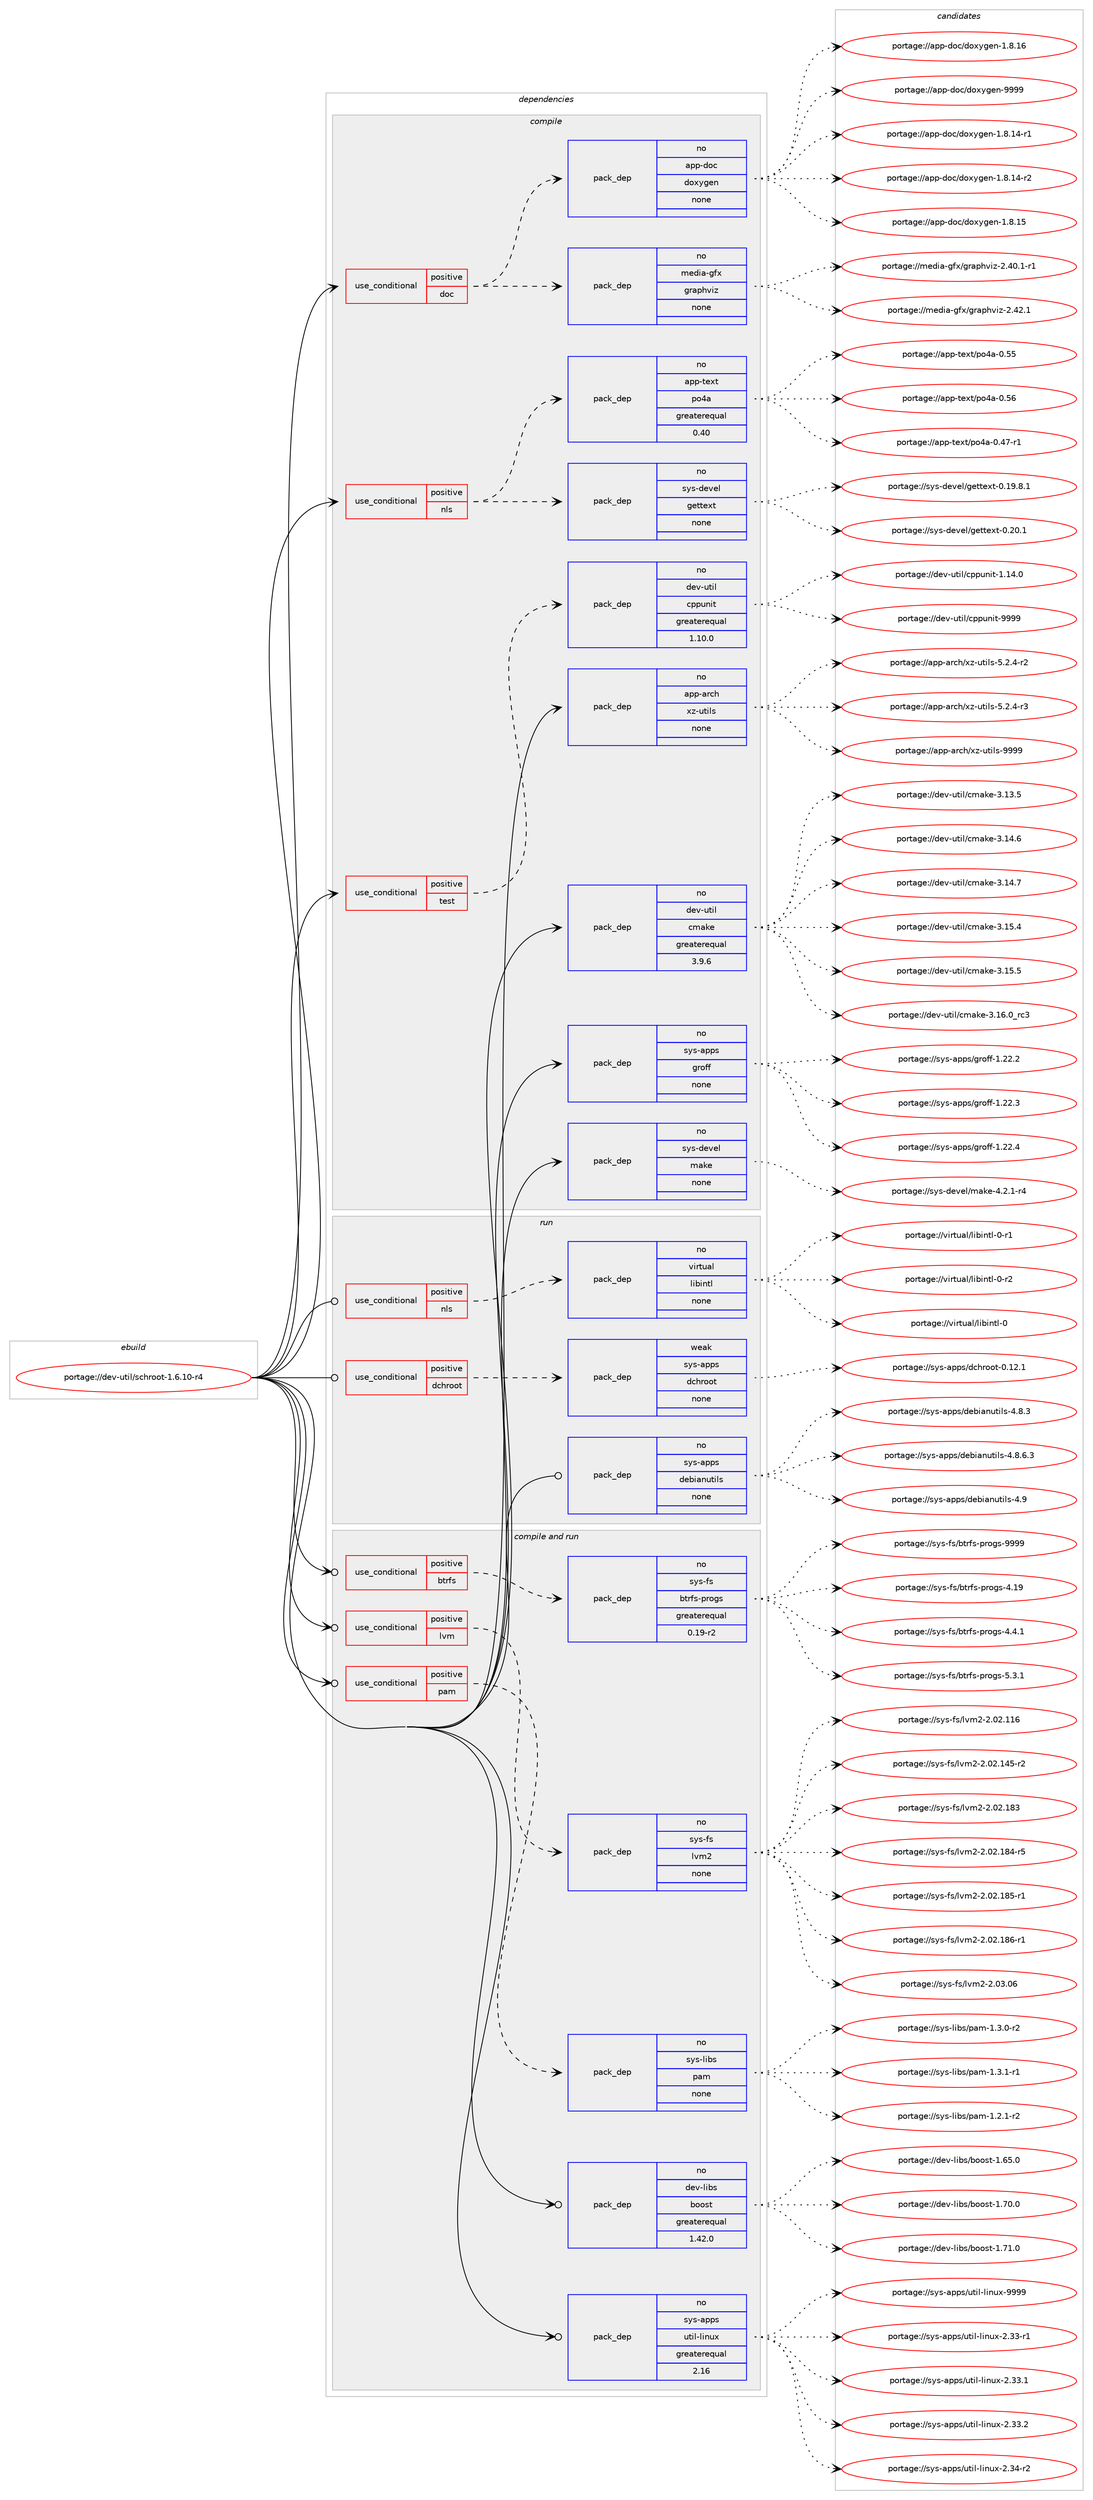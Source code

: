 digraph prolog {

# *************
# Graph options
# *************

newrank=true;
concentrate=true;
compound=true;
graph [rankdir=LR,fontname=Helvetica,fontsize=10,ranksep=1.5];#, ranksep=2.5, nodesep=0.2];
edge  [arrowhead=vee];
node  [fontname=Helvetica,fontsize=10];

# **********
# The ebuild
# **********

subgraph cluster_leftcol {
color=gray;
rank=same;
label=<<i>ebuild</i>>;
id [label="portage://dev-util/schroot-1.6.10-r4", color=red, width=4, href="../dev-util/schroot-1.6.10-r4.svg"];
}

# ****************
# The dependencies
# ****************

subgraph cluster_midcol {
color=gray;
label=<<i>dependencies</i>>;
subgraph cluster_compile {
fillcolor="#eeeeee";
style=filled;
label=<<i>compile</i>>;
subgraph cond71791 {
dependency265167 [label=<<TABLE BORDER="0" CELLBORDER="1" CELLSPACING="0" CELLPADDING="4"><TR><TD ROWSPAN="3" CELLPADDING="10">use_conditional</TD></TR><TR><TD>positive</TD></TR><TR><TD>doc</TD></TR></TABLE>>, shape=none, color=red];
subgraph pack189677 {
dependency265168 [label=<<TABLE BORDER="0" CELLBORDER="1" CELLSPACING="0" CELLPADDING="4" WIDTH="220"><TR><TD ROWSPAN="6" CELLPADDING="30">pack_dep</TD></TR><TR><TD WIDTH="110">no</TD></TR><TR><TD>app-doc</TD></TR><TR><TD>doxygen</TD></TR><TR><TD>none</TD></TR><TR><TD></TD></TR></TABLE>>, shape=none, color=blue];
}
dependency265167:e -> dependency265168:w [weight=20,style="dashed",arrowhead="vee"];
subgraph pack189678 {
dependency265169 [label=<<TABLE BORDER="0" CELLBORDER="1" CELLSPACING="0" CELLPADDING="4" WIDTH="220"><TR><TD ROWSPAN="6" CELLPADDING="30">pack_dep</TD></TR><TR><TD WIDTH="110">no</TD></TR><TR><TD>media-gfx</TD></TR><TR><TD>graphviz</TD></TR><TR><TD>none</TD></TR><TR><TD></TD></TR></TABLE>>, shape=none, color=blue];
}
dependency265167:e -> dependency265169:w [weight=20,style="dashed",arrowhead="vee"];
}
id:e -> dependency265167:w [weight=20,style="solid",arrowhead="vee"];
subgraph cond71792 {
dependency265170 [label=<<TABLE BORDER="0" CELLBORDER="1" CELLSPACING="0" CELLPADDING="4"><TR><TD ROWSPAN="3" CELLPADDING="10">use_conditional</TD></TR><TR><TD>positive</TD></TR><TR><TD>nls</TD></TR></TABLE>>, shape=none, color=red];
subgraph pack189679 {
dependency265171 [label=<<TABLE BORDER="0" CELLBORDER="1" CELLSPACING="0" CELLPADDING="4" WIDTH="220"><TR><TD ROWSPAN="6" CELLPADDING="30">pack_dep</TD></TR><TR><TD WIDTH="110">no</TD></TR><TR><TD>app-text</TD></TR><TR><TD>po4a</TD></TR><TR><TD>greaterequal</TD></TR><TR><TD>0.40</TD></TR></TABLE>>, shape=none, color=blue];
}
dependency265170:e -> dependency265171:w [weight=20,style="dashed",arrowhead="vee"];
subgraph pack189680 {
dependency265172 [label=<<TABLE BORDER="0" CELLBORDER="1" CELLSPACING="0" CELLPADDING="4" WIDTH="220"><TR><TD ROWSPAN="6" CELLPADDING="30">pack_dep</TD></TR><TR><TD WIDTH="110">no</TD></TR><TR><TD>sys-devel</TD></TR><TR><TD>gettext</TD></TR><TR><TD>none</TD></TR><TR><TD></TD></TR></TABLE>>, shape=none, color=blue];
}
dependency265170:e -> dependency265172:w [weight=20,style="dashed",arrowhead="vee"];
}
id:e -> dependency265170:w [weight=20,style="solid",arrowhead="vee"];
subgraph cond71793 {
dependency265173 [label=<<TABLE BORDER="0" CELLBORDER="1" CELLSPACING="0" CELLPADDING="4"><TR><TD ROWSPAN="3" CELLPADDING="10">use_conditional</TD></TR><TR><TD>positive</TD></TR><TR><TD>test</TD></TR></TABLE>>, shape=none, color=red];
subgraph pack189681 {
dependency265174 [label=<<TABLE BORDER="0" CELLBORDER="1" CELLSPACING="0" CELLPADDING="4" WIDTH="220"><TR><TD ROWSPAN="6" CELLPADDING="30">pack_dep</TD></TR><TR><TD WIDTH="110">no</TD></TR><TR><TD>dev-util</TD></TR><TR><TD>cppunit</TD></TR><TR><TD>greaterequal</TD></TR><TR><TD>1.10.0</TD></TR></TABLE>>, shape=none, color=blue];
}
dependency265173:e -> dependency265174:w [weight=20,style="dashed",arrowhead="vee"];
}
id:e -> dependency265173:w [weight=20,style="solid",arrowhead="vee"];
subgraph pack189682 {
dependency265175 [label=<<TABLE BORDER="0" CELLBORDER="1" CELLSPACING="0" CELLPADDING="4" WIDTH="220"><TR><TD ROWSPAN="6" CELLPADDING="30">pack_dep</TD></TR><TR><TD WIDTH="110">no</TD></TR><TR><TD>app-arch</TD></TR><TR><TD>xz-utils</TD></TR><TR><TD>none</TD></TR><TR><TD></TD></TR></TABLE>>, shape=none, color=blue];
}
id:e -> dependency265175:w [weight=20,style="solid",arrowhead="vee"];
subgraph pack189683 {
dependency265176 [label=<<TABLE BORDER="0" CELLBORDER="1" CELLSPACING="0" CELLPADDING="4" WIDTH="220"><TR><TD ROWSPAN="6" CELLPADDING="30">pack_dep</TD></TR><TR><TD WIDTH="110">no</TD></TR><TR><TD>dev-util</TD></TR><TR><TD>cmake</TD></TR><TR><TD>greaterequal</TD></TR><TR><TD>3.9.6</TD></TR></TABLE>>, shape=none, color=blue];
}
id:e -> dependency265176:w [weight=20,style="solid",arrowhead="vee"];
subgraph pack189684 {
dependency265177 [label=<<TABLE BORDER="0" CELLBORDER="1" CELLSPACING="0" CELLPADDING="4" WIDTH="220"><TR><TD ROWSPAN="6" CELLPADDING="30">pack_dep</TD></TR><TR><TD WIDTH="110">no</TD></TR><TR><TD>sys-apps</TD></TR><TR><TD>groff</TD></TR><TR><TD>none</TD></TR><TR><TD></TD></TR></TABLE>>, shape=none, color=blue];
}
id:e -> dependency265177:w [weight=20,style="solid",arrowhead="vee"];
subgraph pack189685 {
dependency265178 [label=<<TABLE BORDER="0" CELLBORDER="1" CELLSPACING="0" CELLPADDING="4" WIDTH="220"><TR><TD ROWSPAN="6" CELLPADDING="30">pack_dep</TD></TR><TR><TD WIDTH="110">no</TD></TR><TR><TD>sys-devel</TD></TR><TR><TD>make</TD></TR><TR><TD>none</TD></TR><TR><TD></TD></TR></TABLE>>, shape=none, color=blue];
}
id:e -> dependency265178:w [weight=20,style="solid",arrowhead="vee"];
}
subgraph cluster_compileandrun {
fillcolor="#eeeeee";
style=filled;
label=<<i>compile and run</i>>;
subgraph cond71794 {
dependency265179 [label=<<TABLE BORDER="0" CELLBORDER="1" CELLSPACING="0" CELLPADDING="4"><TR><TD ROWSPAN="3" CELLPADDING="10">use_conditional</TD></TR><TR><TD>positive</TD></TR><TR><TD>btrfs</TD></TR></TABLE>>, shape=none, color=red];
subgraph pack189686 {
dependency265180 [label=<<TABLE BORDER="0" CELLBORDER="1" CELLSPACING="0" CELLPADDING="4" WIDTH="220"><TR><TD ROWSPAN="6" CELLPADDING="30">pack_dep</TD></TR><TR><TD WIDTH="110">no</TD></TR><TR><TD>sys-fs</TD></TR><TR><TD>btrfs-progs</TD></TR><TR><TD>greaterequal</TD></TR><TR><TD>0.19-r2</TD></TR></TABLE>>, shape=none, color=blue];
}
dependency265179:e -> dependency265180:w [weight=20,style="dashed",arrowhead="vee"];
}
id:e -> dependency265179:w [weight=20,style="solid",arrowhead="odotvee"];
subgraph cond71795 {
dependency265181 [label=<<TABLE BORDER="0" CELLBORDER="1" CELLSPACING="0" CELLPADDING="4"><TR><TD ROWSPAN="3" CELLPADDING="10">use_conditional</TD></TR><TR><TD>positive</TD></TR><TR><TD>lvm</TD></TR></TABLE>>, shape=none, color=red];
subgraph pack189687 {
dependency265182 [label=<<TABLE BORDER="0" CELLBORDER="1" CELLSPACING="0" CELLPADDING="4" WIDTH="220"><TR><TD ROWSPAN="6" CELLPADDING="30">pack_dep</TD></TR><TR><TD WIDTH="110">no</TD></TR><TR><TD>sys-fs</TD></TR><TR><TD>lvm2</TD></TR><TR><TD>none</TD></TR><TR><TD></TD></TR></TABLE>>, shape=none, color=blue];
}
dependency265181:e -> dependency265182:w [weight=20,style="dashed",arrowhead="vee"];
}
id:e -> dependency265181:w [weight=20,style="solid",arrowhead="odotvee"];
subgraph cond71796 {
dependency265183 [label=<<TABLE BORDER="0" CELLBORDER="1" CELLSPACING="0" CELLPADDING="4"><TR><TD ROWSPAN="3" CELLPADDING="10">use_conditional</TD></TR><TR><TD>positive</TD></TR><TR><TD>pam</TD></TR></TABLE>>, shape=none, color=red];
subgraph pack189688 {
dependency265184 [label=<<TABLE BORDER="0" CELLBORDER="1" CELLSPACING="0" CELLPADDING="4" WIDTH="220"><TR><TD ROWSPAN="6" CELLPADDING="30">pack_dep</TD></TR><TR><TD WIDTH="110">no</TD></TR><TR><TD>sys-libs</TD></TR><TR><TD>pam</TD></TR><TR><TD>none</TD></TR><TR><TD></TD></TR></TABLE>>, shape=none, color=blue];
}
dependency265183:e -> dependency265184:w [weight=20,style="dashed",arrowhead="vee"];
}
id:e -> dependency265183:w [weight=20,style="solid",arrowhead="odotvee"];
subgraph pack189689 {
dependency265185 [label=<<TABLE BORDER="0" CELLBORDER="1" CELLSPACING="0" CELLPADDING="4" WIDTH="220"><TR><TD ROWSPAN="6" CELLPADDING="30">pack_dep</TD></TR><TR><TD WIDTH="110">no</TD></TR><TR><TD>dev-libs</TD></TR><TR><TD>boost</TD></TR><TR><TD>greaterequal</TD></TR><TR><TD>1.42.0</TD></TR></TABLE>>, shape=none, color=blue];
}
id:e -> dependency265185:w [weight=20,style="solid",arrowhead="odotvee"];
subgraph pack189690 {
dependency265186 [label=<<TABLE BORDER="0" CELLBORDER="1" CELLSPACING="0" CELLPADDING="4" WIDTH="220"><TR><TD ROWSPAN="6" CELLPADDING="30">pack_dep</TD></TR><TR><TD WIDTH="110">no</TD></TR><TR><TD>sys-apps</TD></TR><TR><TD>util-linux</TD></TR><TR><TD>greaterequal</TD></TR><TR><TD>2.16</TD></TR></TABLE>>, shape=none, color=blue];
}
id:e -> dependency265186:w [weight=20,style="solid",arrowhead="odotvee"];
}
subgraph cluster_run {
fillcolor="#eeeeee";
style=filled;
label=<<i>run</i>>;
subgraph cond71797 {
dependency265187 [label=<<TABLE BORDER="0" CELLBORDER="1" CELLSPACING="0" CELLPADDING="4"><TR><TD ROWSPAN="3" CELLPADDING="10">use_conditional</TD></TR><TR><TD>positive</TD></TR><TR><TD>dchroot</TD></TR></TABLE>>, shape=none, color=red];
subgraph pack189691 {
dependency265188 [label=<<TABLE BORDER="0" CELLBORDER="1" CELLSPACING="0" CELLPADDING="4" WIDTH="220"><TR><TD ROWSPAN="6" CELLPADDING="30">pack_dep</TD></TR><TR><TD WIDTH="110">weak</TD></TR><TR><TD>sys-apps</TD></TR><TR><TD>dchroot</TD></TR><TR><TD>none</TD></TR><TR><TD></TD></TR></TABLE>>, shape=none, color=blue];
}
dependency265187:e -> dependency265188:w [weight=20,style="dashed",arrowhead="vee"];
}
id:e -> dependency265187:w [weight=20,style="solid",arrowhead="odot"];
subgraph cond71798 {
dependency265189 [label=<<TABLE BORDER="0" CELLBORDER="1" CELLSPACING="0" CELLPADDING="4"><TR><TD ROWSPAN="3" CELLPADDING="10">use_conditional</TD></TR><TR><TD>positive</TD></TR><TR><TD>nls</TD></TR></TABLE>>, shape=none, color=red];
subgraph pack189692 {
dependency265190 [label=<<TABLE BORDER="0" CELLBORDER="1" CELLSPACING="0" CELLPADDING="4" WIDTH="220"><TR><TD ROWSPAN="6" CELLPADDING="30">pack_dep</TD></TR><TR><TD WIDTH="110">no</TD></TR><TR><TD>virtual</TD></TR><TR><TD>libintl</TD></TR><TR><TD>none</TD></TR><TR><TD></TD></TR></TABLE>>, shape=none, color=blue];
}
dependency265189:e -> dependency265190:w [weight=20,style="dashed",arrowhead="vee"];
}
id:e -> dependency265189:w [weight=20,style="solid",arrowhead="odot"];
subgraph pack189693 {
dependency265191 [label=<<TABLE BORDER="0" CELLBORDER="1" CELLSPACING="0" CELLPADDING="4" WIDTH="220"><TR><TD ROWSPAN="6" CELLPADDING="30">pack_dep</TD></TR><TR><TD WIDTH="110">no</TD></TR><TR><TD>sys-apps</TD></TR><TR><TD>debianutils</TD></TR><TR><TD>none</TD></TR><TR><TD></TD></TR></TABLE>>, shape=none, color=blue];
}
id:e -> dependency265191:w [weight=20,style="solid",arrowhead="odot"];
}
}

# **************
# The candidates
# **************

subgraph cluster_choices {
rank=same;
color=gray;
label=<<i>candidates</i>>;

subgraph choice189677 {
color=black;
nodesep=1;
choiceportage97112112451001119947100111120121103101110454946564649524511449 [label="portage://app-doc/doxygen-1.8.14-r1", color=red, width=4,href="../app-doc/doxygen-1.8.14-r1.svg"];
choiceportage97112112451001119947100111120121103101110454946564649524511450 [label="portage://app-doc/doxygen-1.8.14-r2", color=red, width=4,href="../app-doc/doxygen-1.8.14-r2.svg"];
choiceportage9711211245100111994710011112012110310111045494656464953 [label="portage://app-doc/doxygen-1.8.15", color=red, width=4,href="../app-doc/doxygen-1.8.15.svg"];
choiceportage9711211245100111994710011112012110310111045494656464954 [label="portage://app-doc/doxygen-1.8.16", color=red, width=4,href="../app-doc/doxygen-1.8.16.svg"];
choiceportage971121124510011199471001111201211031011104557575757 [label="portage://app-doc/doxygen-9999", color=red, width=4,href="../app-doc/doxygen-9999.svg"];
dependency265168:e -> choiceportage97112112451001119947100111120121103101110454946564649524511449:w [style=dotted,weight="100"];
dependency265168:e -> choiceportage97112112451001119947100111120121103101110454946564649524511450:w [style=dotted,weight="100"];
dependency265168:e -> choiceportage9711211245100111994710011112012110310111045494656464953:w [style=dotted,weight="100"];
dependency265168:e -> choiceportage9711211245100111994710011112012110310111045494656464954:w [style=dotted,weight="100"];
dependency265168:e -> choiceportage971121124510011199471001111201211031011104557575757:w [style=dotted,weight="100"];
}
subgraph choice189678 {
color=black;
nodesep=1;
choiceportage10910110010597451031021204710311497112104118105122455046524846494511449 [label="portage://media-gfx/graphviz-2.40.1-r1", color=red, width=4,href="../media-gfx/graphviz-2.40.1-r1.svg"];
choiceportage1091011001059745103102120471031149711210411810512245504652504649 [label="portage://media-gfx/graphviz-2.42.1", color=red, width=4,href="../media-gfx/graphviz-2.42.1.svg"];
dependency265169:e -> choiceportage10910110010597451031021204710311497112104118105122455046524846494511449:w [style=dotted,weight="100"];
dependency265169:e -> choiceportage1091011001059745103102120471031149711210411810512245504652504649:w [style=dotted,weight="100"];
}
subgraph choice189679 {
color=black;
nodesep=1;
choiceportage971121124511610112011647112111529745484652554511449 [label="portage://app-text/po4a-0.47-r1", color=red, width=4,href="../app-text/po4a-0.47-r1.svg"];
choiceportage97112112451161011201164711211152974548465353 [label="portage://app-text/po4a-0.55", color=red, width=4,href="../app-text/po4a-0.55.svg"];
choiceportage97112112451161011201164711211152974548465354 [label="portage://app-text/po4a-0.56", color=red, width=4,href="../app-text/po4a-0.56.svg"];
dependency265171:e -> choiceportage971121124511610112011647112111529745484652554511449:w [style=dotted,weight="100"];
dependency265171:e -> choiceportage97112112451161011201164711211152974548465353:w [style=dotted,weight="100"];
dependency265171:e -> choiceportage97112112451161011201164711211152974548465354:w [style=dotted,weight="100"];
}
subgraph choice189680 {
color=black;
nodesep=1;
choiceportage1151211154510010111810110847103101116116101120116454846495746564649 [label="portage://sys-devel/gettext-0.19.8.1", color=red, width=4,href="../sys-devel/gettext-0.19.8.1.svg"];
choiceportage115121115451001011181011084710310111611610112011645484650484649 [label="portage://sys-devel/gettext-0.20.1", color=red, width=4,href="../sys-devel/gettext-0.20.1.svg"];
dependency265172:e -> choiceportage1151211154510010111810110847103101116116101120116454846495746564649:w [style=dotted,weight="100"];
dependency265172:e -> choiceportage115121115451001011181011084710310111611610112011645484650484649:w [style=dotted,weight="100"];
}
subgraph choice189681 {
color=black;
nodesep=1;
choiceportage10010111845117116105108479911211211711010511645494649524648 [label="portage://dev-util/cppunit-1.14.0", color=red, width=4,href="../dev-util/cppunit-1.14.0.svg"];
choiceportage1001011184511711610510847991121121171101051164557575757 [label="portage://dev-util/cppunit-9999", color=red, width=4,href="../dev-util/cppunit-9999.svg"];
dependency265174:e -> choiceportage10010111845117116105108479911211211711010511645494649524648:w [style=dotted,weight="100"];
dependency265174:e -> choiceportage1001011184511711610510847991121121171101051164557575757:w [style=dotted,weight="100"];
}
subgraph choice189682 {
color=black;
nodesep=1;
choiceportage9711211245971149910447120122451171161051081154553465046524511450 [label="portage://app-arch/xz-utils-5.2.4-r2", color=red, width=4,href="../app-arch/xz-utils-5.2.4-r2.svg"];
choiceportage9711211245971149910447120122451171161051081154553465046524511451 [label="portage://app-arch/xz-utils-5.2.4-r3", color=red, width=4,href="../app-arch/xz-utils-5.2.4-r3.svg"];
choiceportage9711211245971149910447120122451171161051081154557575757 [label="portage://app-arch/xz-utils-9999", color=red, width=4,href="../app-arch/xz-utils-9999.svg"];
dependency265175:e -> choiceportage9711211245971149910447120122451171161051081154553465046524511450:w [style=dotted,weight="100"];
dependency265175:e -> choiceportage9711211245971149910447120122451171161051081154553465046524511451:w [style=dotted,weight="100"];
dependency265175:e -> choiceportage9711211245971149910447120122451171161051081154557575757:w [style=dotted,weight="100"];
}
subgraph choice189683 {
color=black;
nodesep=1;
choiceportage1001011184511711610510847991099710710145514649514653 [label="portage://dev-util/cmake-3.13.5", color=red, width=4,href="../dev-util/cmake-3.13.5.svg"];
choiceportage1001011184511711610510847991099710710145514649524654 [label="portage://dev-util/cmake-3.14.6", color=red, width=4,href="../dev-util/cmake-3.14.6.svg"];
choiceportage1001011184511711610510847991099710710145514649524655 [label="portage://dev-util/cmake-3.14.7", color=red, width=4,href="../dev-util/cmake-3.14.7.svg"];
choiceportage1001011184511711610510847991099710710145514649534652 [label="portage://dev-util/cmake-3.15.4", color=red, width=4,href="../dev-util/cmake-3.15.4.svg"];
choiceportage1001011184511711610510847991099710710145514649534653 [label="portage://dev-util/cmake-3.15.5", color=red, width=4,href="../dev-util/cmake-3.15.5.svg"];
choiceportage1001011184511711610510847991099710710145514649544648951149951 [label="portage://dev-util/cmake-3.16.0_rc3", color=red, width=4,href="../dev-util/cmake-3.16.0_rc3.svg"];
dependency265176:e -> choiceportage1001011184511711610510847991099710710145514649514653:w [style=dotted,weight="100"];
dependency265176:e -> choiceportage1001011184511711610510847991099710710145514649524654:w [style=dotted,weight="100"];
dependency265176:e -> choiceportage1001011184511711610510847991099710710145514649524655:w [style=dotted,weight="100"];
dependency265176:e -> choiceportage1001011184511711610510847991099710710145514649534652:w [style=dotted,weight="100"];
dependency265176:e -> choiceportage1001011184511711610510847991099710710145514649534653:w [style=dotted,weight="100"];
dependency265176:e -> choiceportage1001011184511711610510847991099710710145514649544648951149951:w [style=dotted,weight="100"];
}
subgraph choice189684 {
color=black;
nodesep=1;
choiceportage11512111545971121121154710311411110210245494650504650 [label="portage://sys-apps/groff-1.22.2", color=red, width=4,href="../sys-apps/groff-1.22.2.svg"];
choiceportage11512111545971121121154710311411110210245494650504651 [label="portage://sys-apps/groff-1.22.3", color=red, width=4,href="../sys-apps/groff-1.22.3.svg"];
choiceportage11512111545971121121154710311411110210245494650504652 [label="portage://sys-apps/groff-1.22.4", color=red, width=4,href="../sys-apps/groff-1.22.4.svg"];
dependency265177:e -> choiceportage11512111545971121121154710311411110210245494650504650:w [style=dotted,weight="100"];
dependency265177:e -> choiceportage11512111545971121121154710311411110210245494650504651:w [style=dotted,weight="100"];
dependency265177:e -> choiceportage11512111545971121121154710311411110210245494650504652:w [style=dotted,weight="100"];
}
subgraph choice189685 {
color=black;
nodesep=1;
choiceportage1151211154510010111810110847109971071014552465046494511452 [label="portage://sys-devel/make-4.2.1-r4", color=red, width=4,href="../sys-devel/make-4.2.1-r4.svg"];
dependency265178:e -> choiceportage1151211154510010111810110847109971071014552465046494511452:w [style=dotted,weight="100"];
}
subgraph choice189686 {
color=black;
nodesep=1;
choiceportage115121115451021154798116114102115451121141111031154552464957 [label="portage://sys-fs/btrfs-progs-4.19", color=red, width=4,href="../sys-fs/btrfs-progs-4.19.svg"];
choiceportage11512111545102115479811611410211545112114111103115455246524649 [label="portage://sys-fs/btrfs-progs-4.4.1", color=red, width=4,href="../sys-fs/btrfs-progs-4.4.1.svg"];
choiceportage11512111545102115479811611410211545112114111103115455346514649 [label="portage://sys-fs/btrfs-progs-5.3.1", color=red, width=4,href="../sys-fs/btrfs-progs-5.3.1.svg"];
choiceportage115121115451021154798116114102115451121141111031154557575757 [label="portage://sys-fs/btrfs-progs-9999", color=red, width=4,href="../sys-fs/btrfs-progs-9999.svg"];
dependency265180:e -> choiceportage115121115451021154798116114102115451121141111031154552464957:w [style=dotted,weight="100"];
dependency265180:e -> choiceportage11512111545102115479811611410211545112114111103115455246524649:w [style=dotted,weight="100"];
dependency265180:e -> choiceportage11512111545102115479811611410211545112114111103115455346514649:w [style=dotted,weight="100"];
dependency265180:e -> choiceportage115121115451021154798116114102115451121141111031154557575757:w [style=dotted,weight="100"];
}
subgraph choice189687 {
color=black;
nodesep=1;
choiceportage115121115451021154710811810950455046485046494954 [label="portage://sys-fs/lvm2-2.02.116", color=red, width=4,href="../sys-fs/lvm2-2.02.116.svg"];
choiceportage1151211154510211547108118109504550464850464952534511450 [label="portage://sys-fs/lvm2-2.02.145-r2", color=red, width=4,href="../sys-fs/lvm2-2.02.145-r2.svg"];
choiceportage115121115451021154710811810950455046485046495651 [label="portage://sys-fs/lvm2-2.02.183", color=red, width=4,href="../sys-fs/lvm2-2.02.183.svg"];
choiceportage1151211154510211547108118109504550464850464956524511453 [label="portage://sys-fs/lvm2-2.02.184-r5", color=red, width=4,href="../sys-fs/lvm2-2.02.184-r5.svg"];
choiceportage1151211154510211547108118109504550464850464956534511449 [label="portage://sys-fs/lvm2-2.02.185-r1", color=red, width=4,href="../sys-fs/lvm2-2.02.185-r1.svg"];
choiceportage1151211154510211547108118109504550464850464956544511449 [label="portage://sys-fs/lvm2-2.02.186-r1", color=red, width=4,href="../sys-fs/lvm2-2.02.186-r1.svg"];
choiceportage1151211154510211547108118109504550464851464854 [label="portage://sys-fs/lvm2-2.03.06", color=red, width=4,href="../sys-fs/lvm2-2.03.06.svg"];
dependency265182:e -> choiceportage115121115451021154710811810950455046485046494954:w [style=dotted,weight="100"];
dependency265182:e -> choiceportage1151211154510211547108118109504550464850464952534511450:w [style=dotted,weight="100"];
dependency265182:e -> choiceportage115121115451021154710811810950455046485046495651:w [style=dotted,weight="100"];
dependency265182:e -> choiceportage1151211154510211547108118109504550464850464956524511453:w [style=dotted,weight="100"];
dependency265182:e -> choiceportage1151211154510211547108118109504550464850464956534511449:w [style=dotted,weight="100"];
dependency265182:e -> choiceportage1151211154510211547108118109504550464850464956544511449:w [style=dotted,weight="100"];
dependency265182:e -> choiceportage1151211154510211547108118109504550464851464854:w [style=dotted,weight="100"];
}
subgraph choice189688 {
color=black;
nodesep=1;
choiceportage115121115451081059811547112971094549465046494511450 [label="portage://sys-libs/pam-1.2.1-r2", color=red, width=4,href="../sys-libs/pam-1.2.1-r2.svg"];
choiceportage115121115451081059811547112971094549465146484511450 [label="portage://sys-libs/pam-1.3.0-r2", color=red, width=4,href="../sys-libs/pam-1.3.0-r2.svg"];
choiceportage115121115451081059811547112971094549465146494511449 [label="portage://sys-libs/pam-1.3.1-r1", color=red, width=4,href="../sys-libs/pam-1.3.1-r1.svg"];
dependency265184:e -> choiceportage115121115451081059811547112971094549465046494511450:w [style=dotted,weight="100"];
dependency265184:e -> choiceportage115121115451081059811547112971094549465146484511450:w [style=dotted,weight="100"];
dependency265184:e -> choiceportage115121115451081059811547112971094549465146494511449:w [style=dotted,weight="100"];
}
subgraph choice189689 {
color=black;
nodesep=1;
choiceportage1001011184510810598115479811111111511645494654534648 [label="portage://dev-libs/boost-1.65.0", color=red, width=4,href="../dev-libs/boost-1.65.0.svg"];
choiceportage1001011184510810598115479811111111511645494655484648 [label="portage://dev-libs/boost-1.70.0", color=red, width=4,href="../dev-libs/boost-1.70.0.svg"];
choiceportage1001011184510810598115479811111111511645494655494648 [label="portage://dev-libs/boost-1.71.0", color=red, width=4,href="../dev-libs/boost-1.71.0.svg"];
dependency265185:e -> choiceportage1001011184510810598115479811111111511645494654534648:w [style=dotted,weight="100"];
dependency265185:e -> choiceportage1001011184510810598115479811111111511645494655484648:w [style=dotted,weight="100"];
dependency265185:e -> choiceportage1001011184510810598115479811111111511645494655494648:w [style=dotted,weight="100"];
}
subgraph choice189690 {
color=black;
nodesep=1;
choiceportage1151211154597112112115471171161051084510810511011712045504651514511449 [label="portage://sys-apps/util-linux-2.33-r1", color=red, width=4,href="../sys-apps/util-linux-2.33-r1.svg"];
choiceportage1151211154597112112115471171161051084510810511011712045504651514649 [label="portage://sys-apps/util-linux-2.33.1", color=red, width=4,href="../sys-apps/util-linux-2.33.1.svg"];
choiceportage1151211154597112112115471171161051084510810511011712045504651514650 [label="portage://sys-apps/util-linux-2.33.2", color=red, width=4,href="../sys-apps/util-linux-2.33.2.svg"];
choiceportage1151211154597112112115471171161051084510810511011712045504651524511450 [label="portage://sys-apps/util-linux-2.34-r2", color=red, width=4,href="../sys-apps/util-linux-2.34-r2.svg"];
choiceportage115121115459711211211547117116105108451081051101171204557575757 [label="portage://sys-apps/util-linux-9999", color=red, width=4,href="../sys-apps/util-linux-9999.svg"];
dependency265186:e -> choiceportage1151211154597112112115471171161051084510810511011712045504651514511449:w [style=dotted,weight="100"];
dependency265186:e -> choiceportage1151211154597112112115471171161051084510810511011712045504651514649:w [style=dotted,weight="100"];
dependency265186:e -> choiceportage1151211154597112112115471171161051084510810511011712045504651514650:w [style=dotted,weight="100"];
dependency265186:e -> choiceportage1151211154597112112115471171161051084510810511011712045504651524511450:w [style=dotted,weight="100"];
dependency265186:e -> choiceportage115121115459711211211547117116105108451081051101171204557575757:w [style=dotted,weight="100"];
}
subgraph choice189691 {
color=black;
nodesep=1;
choiceportage1151211154597112112115471009910411411111111645484649504649 [label="portage://sys-apps/dchroot-0.12.1", color=red, width=4,href="../sys-apps/dchroot-0.12.1.svg"];
dependency265188:e -> choiceportage1151211154597112112115471009910411411111111645484649504649:w [style=dotted,weight="100"];
}
subgraph choice189692 {
color=black;
nodesep=1;
choiceportage1181051141161179710847108105981051101161084548 [label="portage://virtual/libintl-0", color=red, width=4,href="../virtual/libintl-0.svg"];
choiceportage11810511411611797108471081059810511011610845484511449 [label="portage://virtual/libintl-0-r1", color=red, width=4,href="../virtual/libintl-0-r1.svg"];
choiceportage11810511411611797108471081059810511011610845484511450 [label="portage://virtual/libintl-0-r2", color=red, width=4,href="../virtual/libintl-0-r2.svg"];
dependency265190:e -> choiceportage1181051141161179710847108105981051101161084548:w [style=dotted,weight="100"];
dependency265190:e -> choiceportage11810511411611797108471081059810511011610845484511449:w [style=dotted,weight="100"];
dependency265190:e -> choiceportage11810511411611797108471081059810511011610845484511450:w [style=dotted,weight="100"];
}
subgraph choice189693 {
color=black;
nodesep=1;
choiceportage1151211154597112112115471001019810597110117116105108115455246564651 [label="portage://sys-apps/debianutils-4.8.3", color=red, width=4,href="../sys-apps/debianutils-4.8.3.svg"];
choiceportage11512111545971121121154710010198105971101171161051081154552465646544651 [label="portage://sys-apps/debianutils-4.8.6.3", color=red, width=4,href="../sys-apps/debianutils-4.8.6.3.svg"];
choiceportage115121115459711211211547100101981059711011711610510811545524657 [label="portage://sys-apps/debianutils-4.9", color=red, width=4,href="../sys-apps/debianutils-4.9.svg"];
dependency265191:e -> choiceportage1151211154597112112115471001019810597110117116105108115455246564651:w [style=dotted,weight="100"];
dependency265191:e -> choiceportage11512111545971121121154710010198105971101171161051081154552465646544651:w [style=dotted,weight="100"];
dependency265191:e -> choiceportage115121115459711211211547100101981059711011711610510811545524657:w [style=dotted,weight="100"];
}
}

}
